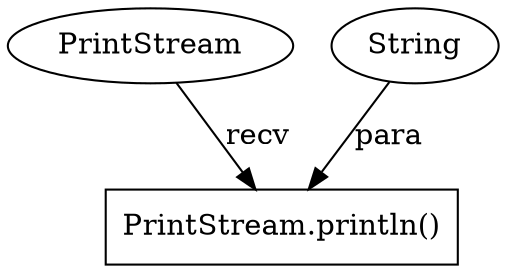 digraph "9344" {
1 [label="PrintStream.println()" shape=box]
2 [label="PrintStream" shape=ellipse]
3 [label="String" shape=ellipse]
2 -> 1 [label="recv"];
3 -> 1 [label="para"];
}